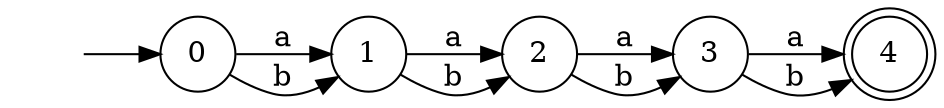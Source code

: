 digraph {
        rankdir="LR";
        node [shape=circle];
        i [style="invis"];
        i->0;
        0->1 [label="a"];
        0->1 [label="b"];
        1->2 [label="a"];
        1->2 [label="b"];
        2->3 [label="a"];
        2->3 [label="b"];
        3->4 [label="a"];
        3->4 [label="b"];
        4 [shape=doublecircle];
}

